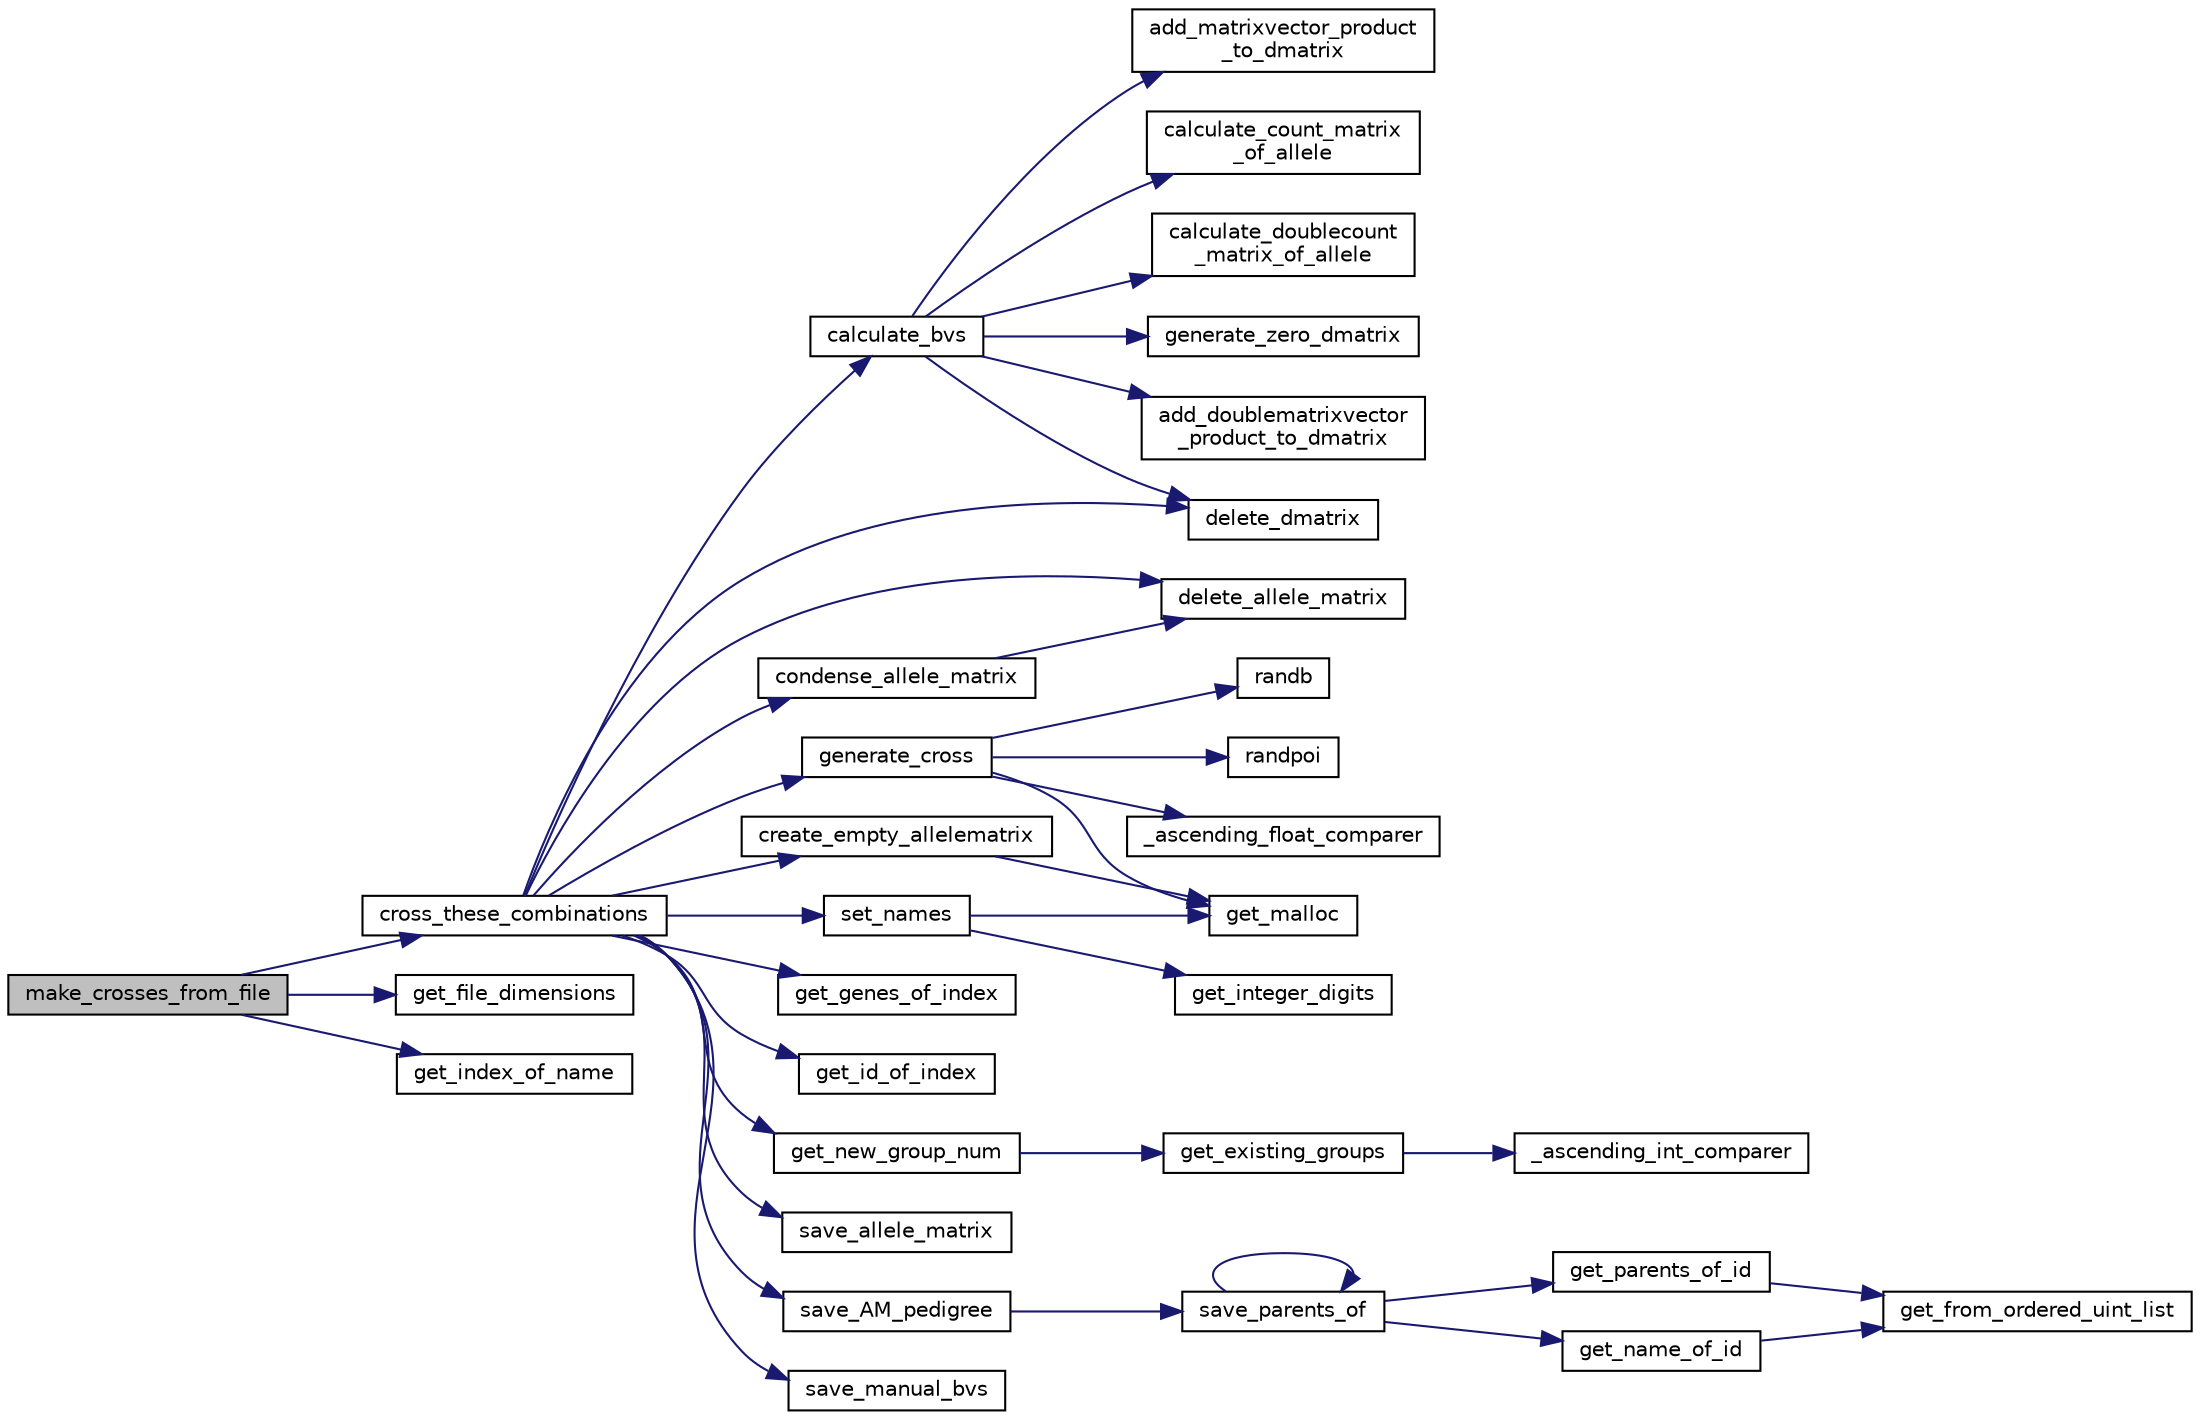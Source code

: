 digraph "make_crosses_from_file"
{
 // LATEX_PDF_SIZE
  edge [fontname="Helvetica",fontsize="10",labelfontname="Helvetica",labelfontsize="10"];
  node [fontname="Helvetica",fontsize="10",shape=record];
  rankdir="LR";
  Node1 [label="make_crosses_from_file",height=0.2,width=0.4,color="black", fillcolor="grey75", style="filled", fontcolor="black",tooltip="Perform crosses between pairs of parents identified by name in a file and allocate the resulting offs..."];
  Node1 -> Node2 [color="midnightblue",fontsize="10",style="solid",fontname="Helvetica"];
  Node2 [label="cross_these_combinations",height=0.2,width=0.4,color="black", fillcolor="white", style="filled",URL="$group__crossers.html#gabb793988799d792dfe4007efdf988068",tooltip="Performs the crosses of pairs of parents whose ids are provided in an array."];
  Node2 -> Node3 [color="midnightblue",fontsize="10",style="solid",fontname="Helvetica"];
  Node3 [label="calculate_bvs",height=0.2,width=0.4,color="black", fillcolor="white", style="filled",URL="$group__calculators.html#gab5b177cf40a7e28276c460d60a3ecbb5",tooltip="Calculates the fitness metric/breeding value for each genotype in the AlleleMatrix,..."];
  Node3 -> Node4 [color="midnightblue",fontsize="10",style="solid",fontname="Helvetica"];
  Node4 [label="add_doublematrixvector\l_product_to_dmatrix",height=0.2,width=0.4,color="black", fillcolor="white", style="filled",URL="$group__maths.html#gad2c9cda1aab9679e0bfe3c88959213c6",tooltip="Multiply two sets of a DecimalMatrix and vector, and add both products to the first column of a provi..."];
  Node3 -> Node5 [color="midnightblue",fontsize="10",style="solid",fontname="Helvetica"];
  Node5 [label="add_matrixvector_product\l_to_dmatrix",height=0.2,width=0.4,color="black", fillcolor="white", style="filled",URL="$group__maths.html#gabb8addf721442aecdd7dca3dfd955c3c",tooltip="Multiply a DecimalMatrix to a vector, and add that product to the first column of a provided DecimalM..."];
  Node3 -> Node6 [color="midnightblue",fontsize="10",style="solid",fontname="Helvetica"];
  Node6 [label="calculate_count_matrix\l_of_allele",height=0.2,width=0.4,color="black", fillcolor="white", style="filled",URL="$group__calculators.html#ga32b287af2e2955edd565eedf3043f02c",tooltip="Calculates the number of times at each marker that a particular allele appears for each genotype in a..."];
  Node3 -> Node7 [color="midnightblue",fontsize="10",style="solid",fontname="Helvetica"];
  Node7 [label="calculate_doublecount\l_matrix_of_allele",height=0.2,width=0.4,color="black", fillcolor="white", style="filled",URL="$group__calculators.html#ga3e812683e26615b797eb4cd98b694d52",tooltip="Calculates the number of times at each marker that two particular alleles appear for each genotype in..."];
  Node3 -> Node8 [color="midnightblue",fontsize="10",style="solid",fontname="Helvetica"];
  Node8 [label="delete_dmatrix",height=0.2,width=0.4,color="black", fillcolor="white", style="filled",URL="$group__deletors.html#gaaf6542d59034f88f9e1ec48e5f053c4a",tooltip="Deletes a DecimalMatrix and frees its memory."];
  Node3 -> Node9 [color="midnightblue",fontsize="10",style="solid",fontname="Helvetica"];
  Node9 [label="generate_zero_dmatrix",height=0.2,width=0.4,color="black", fillcolor="white", style="filled",URL="$group__maths.html#gabf3f578b0aa59d5b68ccd0738dd6a9d1",tooltip="Generates a matrix of c columns, r rows with all 0."];
  Node2 -> Node10 [color="midnightblue",fontsize="10",style="solid",fontname="Helvetica"];
  Node10 [label="condense_allele_matrix",height=0.2,width=0.4,color="black", fillcolor="white", style="filled",URL="$group__supporters.html#ga887027349503be24b1a847c9b833aaac",tooltip="A function to tidy the internal storage of genotypes after addition or deletion of genotypes in the S..."];
  Node10 -> Node11 [color="midnightblue",fontsize="10",style="solid",fontname="Helvetica"];
  Node11 [label="delete_allele_matrix",height=0.2,width=0.4,color="black", fillcolor="white", style="filled",URL="$group__deletors.html#gadd4a9c17e8c3e59fc00eee25635b110f",tooltip="Deletes the full AlleleMatrix object and frees its memory."];
  Node2 -> Node12 [color="midnightblue",fontsize="10",style="solid",fontname="Helvetica"];
  Node12 [label="create_empty_allelematrix",height=0.2,width=0.4,color="black", fillcolor="white", style="filled",URL="$group__loaders.html#gaa7eaf69609ea4cb99cf61c9ac4e8f9fd",tooltip="Creator for an empty AlleleMatrix object of a given size."];
  Node12 -> Node13 [color="midnightblue",fontsize="10",style="solid",fontname="Helvetica"];
  Node13 [label="get_malloc",height=0.2,width=0.4,color="black", fillcolor="white", style="filled",URL="$group__supporters.html#ga08d9e7703e6779d2122baa4309fca0ab",tooltip="Replace calls to malloc direct with this function, which errors and exits with status 2 if memory all..."];
  Node2 -> Node11 [color="midnightblue",fontsize="10",style="solid",fontname="Helvetica"];
  Node2 -> Node8 [color="midnightblue",fontsize="10",style="solid",fontname="Helvetica"];
  Node2 -> Node14 [color="midnightblue",fontsize="10",style="solid",fontname="Helvetica"];
  Node14 [label="generate_cross",height=0.2,width=0.4,color="black", fillcolor="white", style="filled",URL="$group__meiosis.html#gaa18b10bcd660dee5213868cc3244f826",tooltip="Get the alleles of the outcome of crossing two genotypes."];
  Node14 -> Node15 [color="midnightblue",fontsize="10",style="solid",fontname="Helvetica"];
  Node15 [label="_ascending_float_comparer",height=0.2,width=0.4,color="black", fillcolor="white", style="filled",URL="$group__supporters.html#ga3744bc6f3fcb52952d520029055e8af8",tooltip="Comparator function for qsort."];
  Node14 -> Node13 [color="midnightblue",fontsize="10",style="solid",fontname="Helvetica"];
  Node14 -> Node16 [color="midnightblue",fontsize="10",style="solid",fontname="Helvetica"];
  Node16 [label="randb",height=0.2,width=0.4,color="black", fillcolor="white", style="filled",URL="$group__maths.html#gad4e0f7934e82157e3115f8df7aec01f0",tooltip="Generates randomly one of 0 or 1, by splitting the output of rand() in half."];
  Node14 -> Node17 [color="midnightblue",fontsize="10",style="solid",fontname="Helvetica"];
  Node17 [label="randpoi",height=0.2,width=0.4,color="black", fillcolor="white", style="filled",URL="$group__maths.html#ga7d9dbe538d6fb096af14c3163c98e800",tooltip="Generates randomly a number from the Poisson distribution with parameter lambda, using the Knuth appr..."];
  Node2 -> Node18 [color="midnightblue",fontsize="10",style="solid",fontname="Helvetica"];
  Node18 [label="get_genes_of_index",height=0.2,width=0.4,color="black", fillcolor="white", style="filled",URL="$group__getters.html#gabb1b5976faef4289fa7d5338d43aafb8",tooltip="Get the alleles of a genotype by its index."];
  Node2 -> Node19 [color="midnightblue",fontsize="10",style="solid",fontname="Helvetica"];
  Node19 [label="get_id_of_index",height=0.2,width=0.4,color="black", fillcolor="white", style="filled",URL="$group__getters.html#ga67f649fd36494324e609b06fcc960785",tooltip="Get the id of a genotype by its index."];
  Node2 -> Node20 [color="midnightblue",fontsize="10",style="solid",fontname="Helvetica"];
  Node20 [label="get_new_group_num",height=0.2,width=0.4,color="black", fillcolor="white", style="filled",URL="$group__supporters.html#gae974a74145fe876e303e14336d3c5d3a",tooltip="Function to identify the next sequential integer that does not identify a group that currently has me..."];
  Node20 -> Node21 [color="midnightblue",fontsize="10",style="solid",fontname="Helvetica"];
  Node21 [label="get_existing_groups",height=0.2,width=0.4,color="black", fillcolor="white", style="filled",URL="$group__getters.html#ga9e5a5fb63d74d84617d91d4ae9acf1ee",tooltip="Identify every group number that currently has members."];
  Node21 -> Node22 [color="midnightblue",fontsize="10",style="solid",fontname="Helvetica"];
  Node22 [label="_ascending_int_comparer",height=0.2,width=0.4,color="black", fillcolor="white", style="filled",URL="$group__supporters.html#gadae2e9f7e1061cb20426ba2333b7629b",tooltip="Comparator function for qsort."];
  Node2 -> Node23 [color="midnightblue",fontsize="10",style="solid",fontname="Helvetica"];
  Node23 [label="save_allele_matrix",height=0.2,width=0.4,color="black", fillcolor="white", style="filled",URL="$group__savers.html#ga42a237afba9dc8f3a7339cb97d929cb6",tooltip="Prints all the genotype data saved in the linked list of AlleleMatrices starting with m to a file."];
  Node2 -> Node24 [color="midnightblue",fontsize="10",style="solid",fontname="Helvetica"];
  Node24 [label="save_AM_pedigree",height=0.2,width=0.4,color="black", fillcolor="white", style="filled",URL="$group__savers.html#gabf5bc0b61b008aeda217ea9a666ad9cb",tooltip="Print the full known pedigree of each genotype in a single AlleleMatrix to a file."];
  Node24 -> Node25 [color="midnightblue",fontsize="10",style="solid",fontname="Helvetica"];
  Node25 [label="save_parents_of",height=0.2,width=0.4,color="black", fillcolor="white", style="filled",URL="$group__savers.html#gabc1307a944deb18e0aef315783ab123e",tooltip="Recursively save the parents of a particular id to a file."];
  Node25 -> Node26 [color="midnightblue",fontsize="10",style="solid",fontname="Helvetica"];
  Node26 [label="get_name_of_id",height=0.2,width=0.4,color="black", fillcolor="white", style="filled",URL="$group__getters.html#ga6796dadab6ccc822dd82999961cfa9e5",tooltip="Returns the name of the genotype with a given id."];
  Node26 -> Node27 [color="midnightblue",fontsize="10",style="solid",fontname="Helvetica"];
  Node27 [label="get_from_ordered_uint_list",height=0.2,width=0.4,color="black", fillcolor="white", style="filled",URL="$group__supporters.html#gaa6943b0633c1744bacad62ab2bf68ebd",tooltip="Returns the located index in an array of integers where the integer is target."];
  Node25 -> Node28 [color="midnightblue",fontsize="10",style="solid",fontname="Helvetica"];
  Node28 [label="get_parents_of_id",height=0.2,width=0.4,color="black", fillcolor="white", style="filled",URL="$group__getters.html#ga229c9de94875ea41a23723d337f5f92f",tooltip="Saves the ids of the parents of a genotype with a particular id to the output array output."];
  Node28 -> Node27 [color="midnightblue",fontsize="10",style="solid",fontname="Helvetica"];
  Node25 -> Node25 [color="midnightblue",fontsize="10",style="solid",fontname="Helvetica"];
  Node2 -> Node29 [color="midnightblue",fontsize="10",style="solid",fontname="Helvetica"];
  Node29 [label="save_manual_bvs",height=0.2,width=0.4,color="black", fillcolor="white", style="filled",URL="$group__savers.html#gacecc6d6f4179a14a12132e37b0176877",tooltip="Print the provided breeding values of each provided name and id to a file, with the same format as a ..."];
  Node2 -> Node30 [color="midnightblue",fontsize="10",style="solid",fontname="Helvetica"];
  Node30 [label="set_names",height=0.2,width=0.4,color="black", fillcolor="white", style="filled",URL="$group__supporters.html#gab751e196194afd414e942f0900adba72",tooltip="Fills the designated section of the .names array in an AlleleMatrix with the pattern prefixindex."];
  Node30 -> Node31 [color="midnightblue",fontsize="10",style="solid",fontname="Helvetica"];
  Node31 [label="get_integer_digits",height=0.2,width=0.4,color="black", fillcolor="white", style="filled",URL="$group__supporters.html#gad7d864d43092823ac2ed8a6cbd595e35",tooltip="Count and return the number of digits in i."];
  Node30 -> Node13 [color="midnightblue",fontsize="10",style="solid",fontname="Helvetica"];
  Node1 -> Node32 [color="midnightblue",fontsize="10",style="solid",fontname="Helvetica"];
  Node32 [label="get_file_dimensions",height=0.2,width=0.4,color="black", fillcolor="white", style="filled",URL="$group__supporters.html#ga392c23248f22e9faf085198dbb1d8711",tooltip="Opens a table file and reads the number of columns and rows (including headers) separated by sep into..."];
  Node1 -> Node33 [color="midnightblue",fontsize="10",style="solid",fontname="Helvetica"];
  Node33 [label="get_index_of_name",height=0.2,width=0.4,color="black", fillcolor="white", style="filled",URL="$group__getters.html#ga93779d37ca9081d07987fd83c27b84af",tooltip="Search for a genotype with a particular name in a linked list of AlleleMatrix, and return its index."];
}
